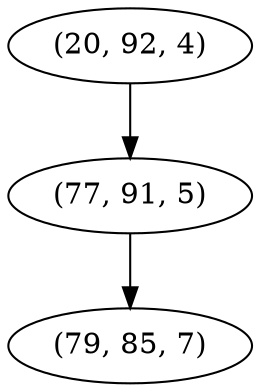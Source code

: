 digraph tree {
    "(20, 92, 4)";
    "(77, 91, 5)";
    "(79, 85, 7)";
    "(20, 92, 4)" -> "(77, 91, 5)";
    "(77, 91, 5)" -> "(79, 85, 7)";
}
